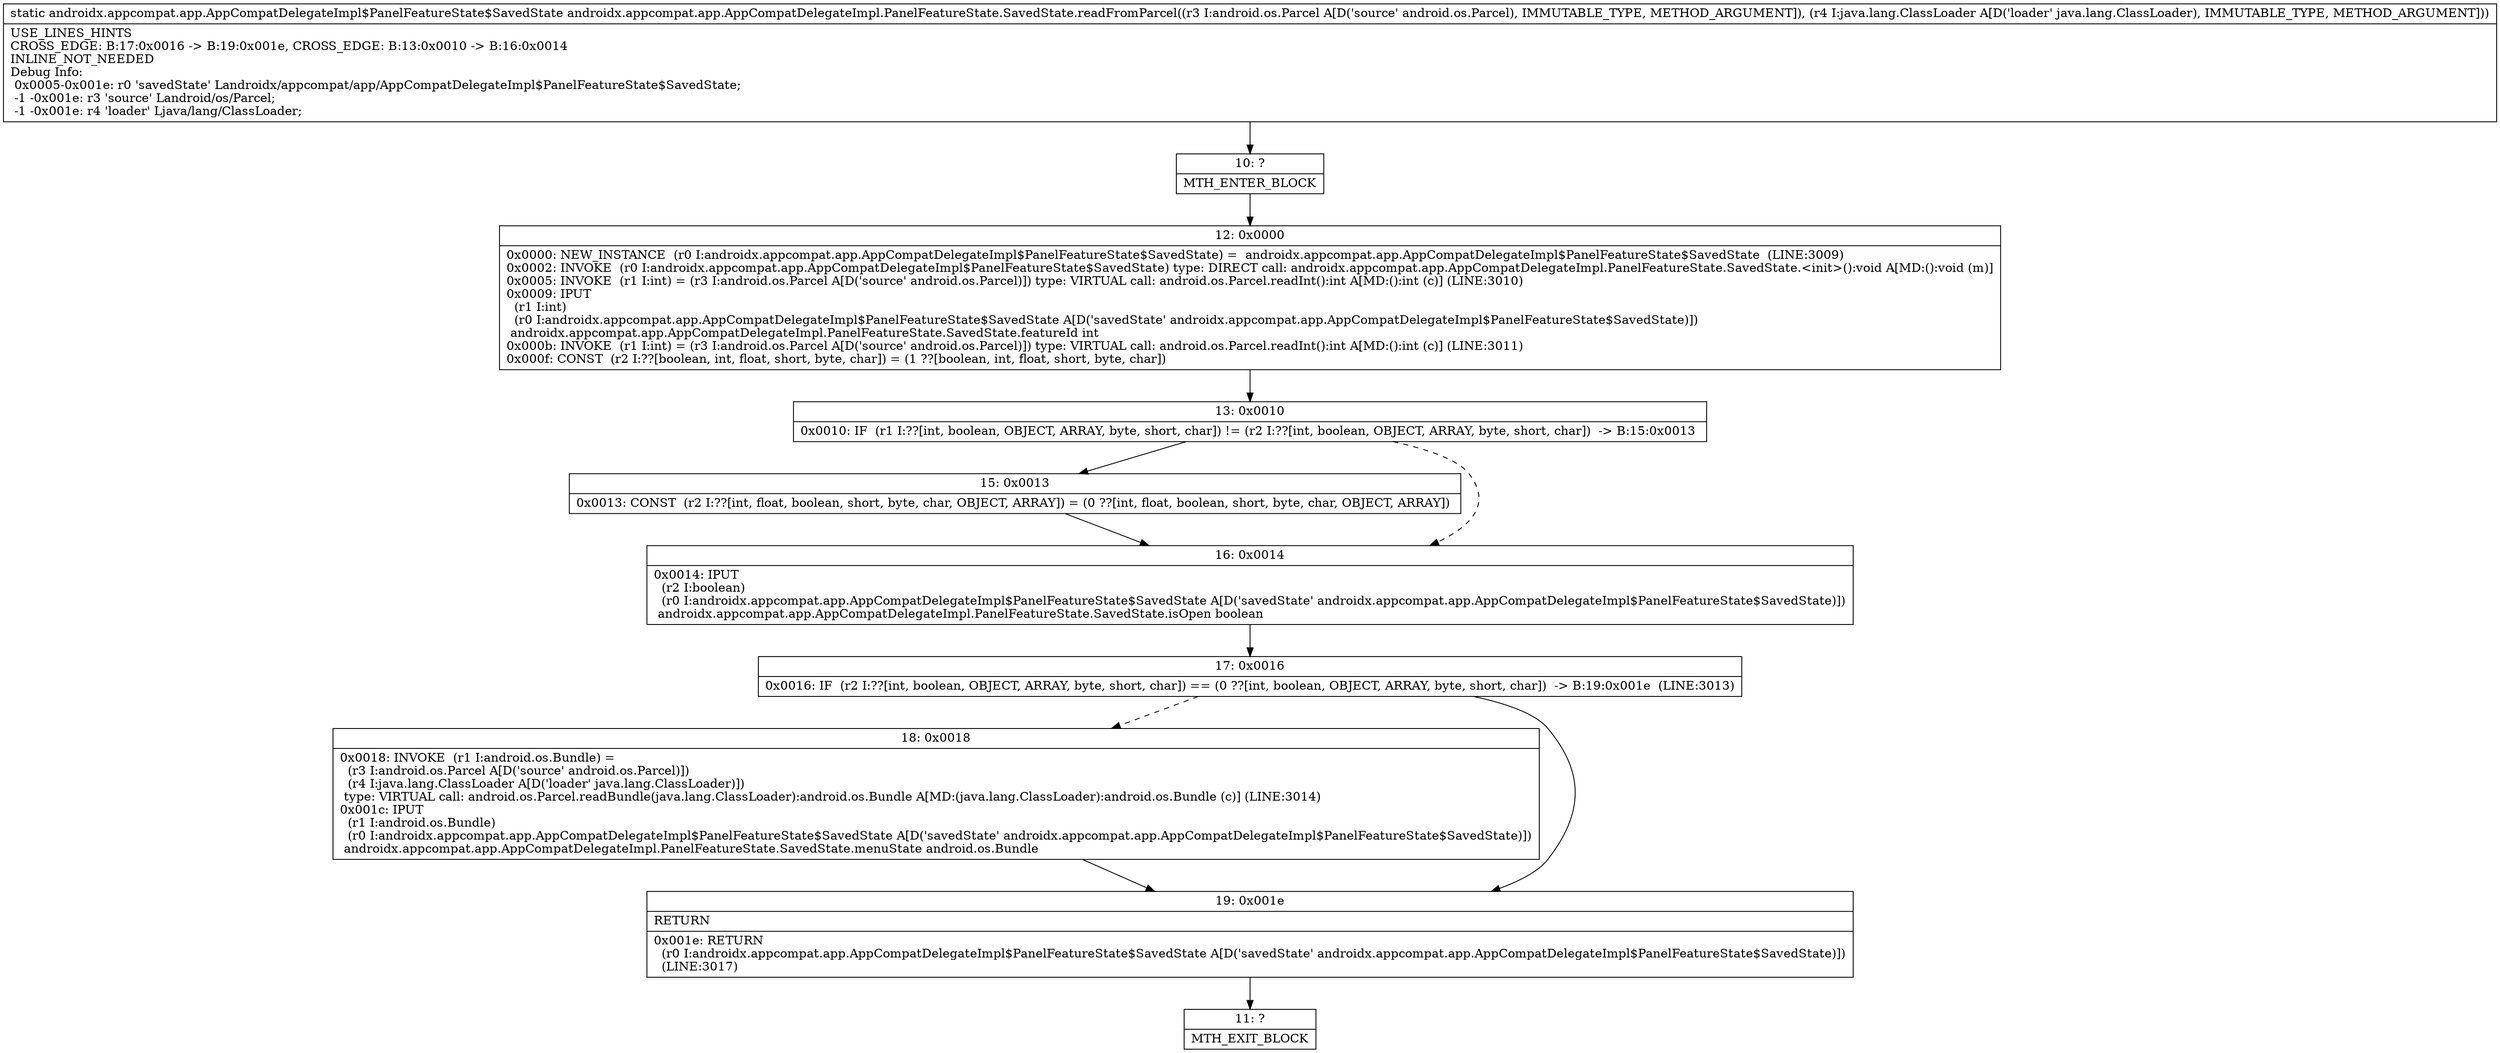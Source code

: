 digraph "CFG forandroidx.appcompat.app.AppCompatDelegateImpl.PanelFeatureState.SavedState.readFromParcel(Landroid\/os\/Parcel;Ljava\/lang\/ClassLoader;)Landroidx\/appcompat\/app\/AppCompatDelegateImpl$PanelFeatureState$SavedState;" {
Node_10 [shape=record,label="{10\:\ ?|MTH_ENTER_BLOCK\l}"];
Node_12 [shape=record,label="{12\:\ 0x0000|0x0000: NEW_INSTANCE  (r0 I:androidx.appcompat.app.AppCompatDelegateImpl$PanelFeatureState$SavedState) =  androidx.appcompat.app.AppCompatDelegateImpl$PanelFeatureState$SavedState  (LINE:3009)\l0x0002: INVOKE  (r0 I:androidx.appcompat.app.AppCompatDelegateImpl$PanelFeatureState$SavedState) type: DIRECT call: androidx.appcompat.app.AppCompatDelegateImpl.PanelFeatureState.SavedState.\<init\>():void A[MD:():void (m)]\l0x0005: INVOKE  (r1 I:int) = (r3 I:android.os.Parcel A[D('source' android.os.Parcel)]) type: VIRTUAL call: android.os.Parcel.readInt():int A[MD:():int (c)] (LINE:3010)\l0x0009: IPUT  \l  (r1 I:int)\l  (r0 I:androidx.appcompat.app.AppCompatDelegateImpl$PanelFeatureState$SavedState A[D('savedState' androidx.appcompat.app.AppCompatDelegateImpl$PanelFeatureState$SavedState)])\l androidx.appcompat.app.AppCompatDelegateImpl.PanelFeatureState.SavedState.featureId int \l0x000b: INVOKE  (r1 I:int) = (r3 I:android.os.Parcel A[D('source' android.os.Parcel)]) type: VIRTUAL call: android.os.Parcel.readInt():int A[MD:():int (c)] (LINE:3011)\l0x000f: CONST  (r2 I:??[boolean, int, float, short, byte, char]) = (1 ??[boolean, int, float, short, byte, char]) \l}"];
Node_13 [shape=record,label="{13\:\ 0x0010|0x0010: IF  (r1 I:??[int, boolean, OBJECT, ARRAY, byte, short, char]) != (r2 I:??[int, boolean, OBJECT, ARRAY, byte, short, char])  \-\> B:15:0x0013 \l}"];
Node_15 [shape=record,label="{15\:\ 0x0013|0x0013: CONST  (r2 I:??[int, float, boolean, short, byte, char, OBJECT, ARRAY]) = (0 ??[int, float, boolean, short, byte, char, OBJECT, ARRAY]) \l}"];
Node_16 [shape=record,label="{16\:\ 0x0014|0x0014: IPUT  \l  (r2 I:boolean)\l  (r0 I:androidx.appcompat.app.AppCompatDelegateImpl$PanelFeatureState$SavedState A[D('savedState' androidx.appcompat.app.AppCompatDelegateImpl$PanelFeatureState$SavedState)])\l androidx.appcompat.app.AppCompatDelegateImpl.PanelFeatureState.SavedState.isOpen boolean \l}"];
Node_17 [shape=record,label="{17\:\ 0x0016|0x0016: IF  (r2 I:??[int, boolean, OBJECT, ARRAY, byte, short, char]) == (0 ??[int, boolean, OBJECT, ARRAY, byte, short, char])  \-\> B:19:0x001e  (LINE:3013)\l}"];
Node_18 [shape=record,label="{18\:\ 0x0018|0x0018: INVOKE  (r1 I:android.os.Bundle) = \l  (r3 I:android.os.Parcel A[D('source' android.os.Parcel)])\l  (r4 I:java.lang.ClassLoader A[D('loader' java.lang.ClassLoader)])\l type: VIRTUAL call: android.os.Parcel.readBundle(java.lang.ClassLoader):android.os.Bundle A[MD:(java.lang.ClassLoader):android.os.Bundle (c)] (LINE:3014)\l0x001c: IPUT  \l  (r1 I:android.os.Bundle)\l  (r0 I:androidx.appcompat.app.AppCompatDelegateImpl$PanelFeatureState$SavedState A[D('savedState' androidx.appcompat.app.AppCompatDelegateImpl$PanelFeatureState$SavedState)])\l androidx.appcompat.app.AppCompatDelegateImpl.PanelFeatureState.SavedState.menuState android.os.Bundle \l}"];
Node_19 [shape=record,label="{19\:\ 0x001e|RETURN\l|0x001e: RETURN  \l  (r0 I:androidx.appcompat.app.AppCompatDelegateImpl$PanelFeatureState$SavedState A[D('savedState' androidx.appcompat.app.AppCompatDelegateImpl$PanelFeatureState$SavedState)])\l  (LINE:3017)\l}"];
Node_11 [shape=record,label="{11\:\ ?|MTH_EXIT_BLOCK\l}"];
MethodNode[shape=record,label="{static androidx.appcompat.app.AppCompatDelegateImpl$PanelFeatureState$SavedState androidx.appcompat.app.AppCompatDelegateImpl.PanelFeatureState.SavedState.readFromParcel((r3 I:android.os.Parcel A[D('source' android.os.Parcel), IMMUTABLE_TYPE, METHOD_ARGUMENT]), (r4 I:java.lang.ClassLoader A[D('loader' java.lang.ClassLoader), IMMUTABLE_TYPE, METHOD_ARGUMENT]))  | USE_LINES_HINTS\lCROSS_EDGE: B:17:0x0016 \-\> B:19:0x001e, CROSS_EDGE: B:13:0x0010 \-\> B:16:0x0014\lINLINE_NOT_NEEDED\lDebug Info:\l  0x0005\-0x001e: r0 'savedState' Landroidx\/appcompat\/app\/AppCompatDelegateImpl$PanelFeatureState$SavedState;\l  \-1 \-0x001e: r3 'source' Landroid\/os\/Parcel;\l  \-1 \-0x001e: r4 'loader' Ljava\/lang\/ClassLoader;\l}"];
MethodNode -> Node_10;Node_10 -> Node_12;
Node_12 -> Node_13;
Node_13 -> Node_15;
Node_13 -> Node_16[style=dashed];
Node_15 -> Node_16;
Node_16 -> Node_17;
Node_17 -> Node_18[style=dashed];
Node_17 -> Node_19;
Node_18 -> Node_19;
Node_19 -> Node_11;
}

